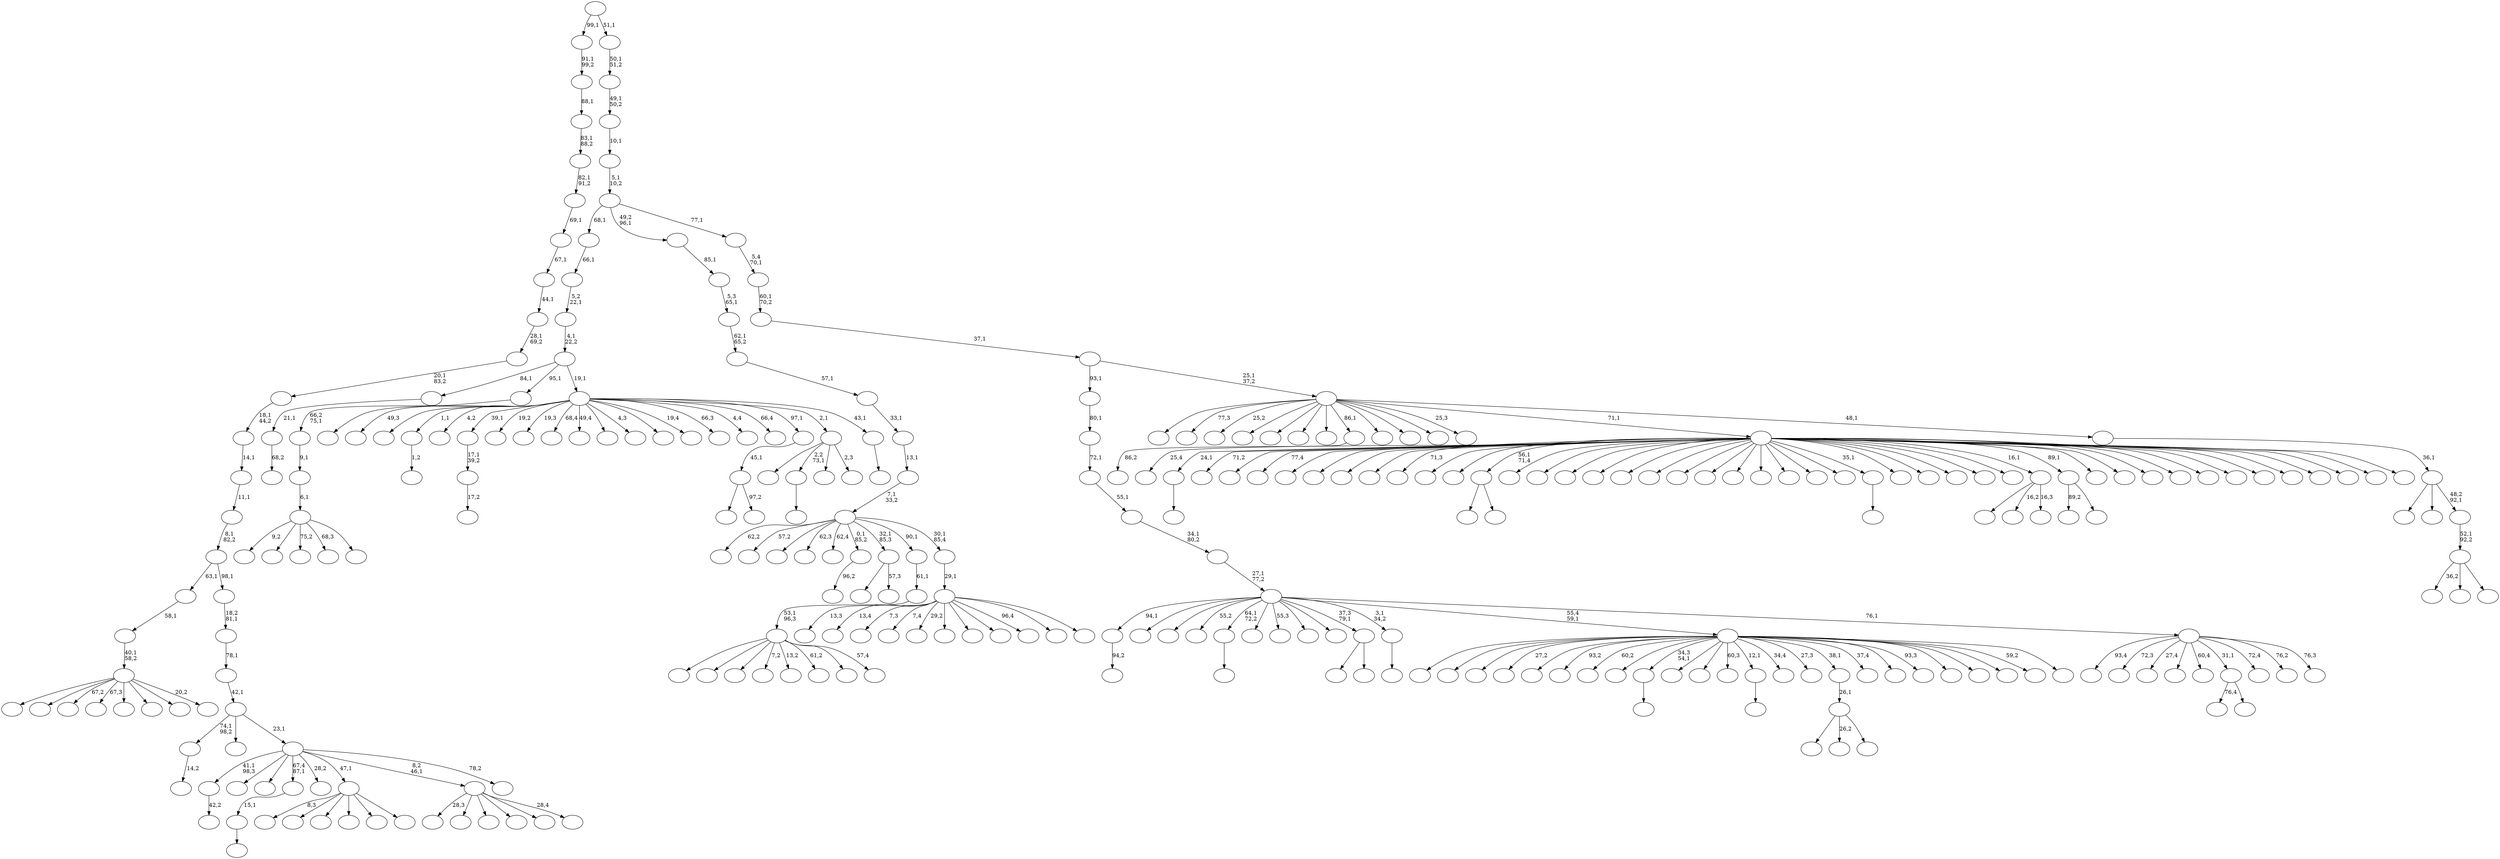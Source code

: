 digraph T {
	300 [label=""]
	299 [label=""]
	298 [label=""]
	297 [label=""]
	296 [label=""]
	295 [label=""]
	294 [label=""]
	293 [label=""]
	292 [label=""]
	291 [label=""]
	290 [label=""]
	289 [label=""]
	288 [label=""]
	287 [label=""]
	286 [label=""]
	285 [label=""]
	284 [label=""]
	283 [label=""]
	282 [label=""]
	281 [label=""]
	280 [label=""]
	279 [label=""]
	278 [label=""]
	277 [label=""]
	276 [label=""]
	275 [label=""]
	274 [label=""]
	273 [label=""]
	272 [label=""]
	271 [label=""]
	270 [label=""]
	269 [label=""]
	268 [label=""]
	267 [label=""]
	266 [label=""]
	265 [label=""]
	264 [label=""]
	263 [label=""]
	262 [label=""]
	261 [label=""]
	260 [label=""]
	259 [label=""]
	258 [label=""]
	257 [label=""]
	256 [label=""]
	255 [label=""]
	254 [label=""]
	253 [label=""]
	252 [label=""]
	251 [label=""]
	250 [label=""]
	249 [label=""]
	248 [label=""]
	247 [label=""]
	246 [label=""]
	245 [label=""]
	244 [label=""]
	243 [label=""]
	242 [label=""]
	241 [label=""]
	240 [label=""]
	239 [label=""]
	238 [label=""]
	237 [label=""]
	236 [label=""]
	235 [label=""]
	234 [label=""]
	233 [label=""]
	232 [label=""]
	231 [label=""]
	230 [label=""]
	229 [label=""]
	228 [label=""]
	227 [label=""]
	226 [label=""]
	225 [label=""]
	224 [label=""]
	223 [label=""]
	222 [label=""]
	221 [label=""]
	220 [label=""]
	219 [label=""]
	218 [label=""]
	217 [label=""]
	216 [label=""]
	215 [label=""]
	214 [label=""]
	213 [label=""]
	212 [label=""]
	211 [label=""]
	210 [label=""]
	209 [label=""]
	208 [label=""]
	207 [label=""]
	206 [label=""]
	205 [label=""]
	204 [label=""]
	203 [label=""]
	202 [label=""]
	201 [label=""]
	200 [label=""]
	199 [label=""]
	198 [label=""]
	197 [label=""]
	196 [label=""]
	195 [label=""]
	194 [label=""]
	193 [label=""]
	192 [label=""]
	191 [label=""]
	190 [label=""]
	189 [label=""]
	188 [label=""]
	187 [label=""]
	186 [label=""]
	185 [label=""]
	184 [label=""]
	183 [label=""]
	182 [label=""]
	181 [label=""]
	180 [label=""]
	179 [label=""]
	178 [label=""]
	177 [label=""]
	176 [label=""]
	175 [label=""]
	174 [label=""]
	173 [label=""]
	172 [label=""]
	171 [label=""]
	170 [label=""]
	169 [label=""]
	168 [label=""]
	167 [label=""]
	166 [label=""]
	165 [label=""]
	164 [label=""]
	163 [label=""]
	162 [label=""]
	161 [label=""]
	160 [label=""]
	159 [label=""]
	158 [label=""]
	157 [label=""]
	156 [label=""]
	155 [label=""]
	154 [label=""]
	153 [label=""]
	152 [label=""]
	151 [label=""]
	150 [label=""]
	149 [label=""]
	148 [label=""]
	147 [label=""]
	146 [label=""]
	145 [label=""]
	144 [label=""]
	143 [label=""]
	142 [label=""]
	141 [label=""]
	140 [label=""]
	139 [label=""]
	138 [label=""]
	137 [label=""]
	136 [label=""]
	135 [label=""]
	134 [label=""]
	133 [label=""]
	132 [label=""]
	131 [label=""]
	130 [label=""]
	129 [label=""]
	128 [label=""]
	127 [label=""]
	126 [label=""]
	125 [label=""]
	124 [label=""]
	123 [label=""]
	122 [label=""]
	121 [label=""]
	120 [label=""]
	119 [label=""]
	118 [label=""]
	117 [label=""]
	116 [label=""]
	115 [label=""]
	114 [label=""]
	113 [label=""]
	112 [label=""]
	111 [label=""]
	110 [label=""]
	109 [label=""]
	108 [label=""]
	107 [label=""]
	106 [label=""]
	105 [label=""]
	104 [label=""]
	103 [label=""]
	102 [label=""]
	101 [label=""]
	100 [label=""]
	99 [label=""]
	98 [label=""]
	97 [label=""]
	96 [label=""]
	95 [label=""]
	94 [label=""]
	93 [label=""]
	92 [label=""]
	91 [label=""]
	90 [label=""]
	89 [label=""]
	88 [label=""]
	87 [label=""]
	86 [label=""]
	85 [label=""]
	84 [label=""]
	83 [label=""]
	82 [label=""]
	81 [label=""]
	80 [label=""]
	79 [label=""]
	78 [label=""]
	77 [label=""]
	76 [label=""]
	75 [label=""]
	74 [label=""]
	73 [label=""]
	72 [label=""]
	71 [label=""]
	70 [label=""]
	69 [label=""]
	68 [label=""]
	67 [label=""]
	66 [label=""]
	65 [label=""]
	64 [label=""]
	63 [label=""]
	62 [label=""]
	61 [label=""]
	60 [label=""]
	59 [label=""]
	58 [label=""]
	57 [label=""]
	56 [label=""]
	55 [label=""]
	54 [label=""]
	53 [label=""]
	52 [label=""]
	51 [label=""]
	50 [label=""]
	49 [label=""]
	48 [label=""]
	47 [label=""]
	46 [label=""]
	45 [label=""]
	44 [label=""]
	43 [label=""]
	42 [label=""]
	41 [label=""]
	40 [label=""]
	39 [label=""]
	38 [label=""]
	37 [label=""]
	36 [label=""]
	35 [label=""]
	34 [label=""]
	33 [label=""]
	32 [label=""]
	31 [label=""]
	30 [label=""]
	29 [label=""]
	28 [label=""]
	27 [label=""]
	26 [label=""]
	25 [label=""]
	24 [label=""]
	23 [label=""]
	22 [label=""]
	21 [label=""]
	20 [label=""]
	19 [label=""]
	18 [label=""]
	17 [label=""]
	16 [label=""]
	15 [label=""]
	14 [label=""]
	13 [label=""]
	12 [label=""]
	11 [label=""]
	10 [label=""]
	9 [label=""]
	8 [label=""]
	7 [label=""]
	6 [label=""]
	5 [label=""]
	4 [label=""]
	3 [label=""]
	2 [label=""]
	1 [label=""]
	0 [label=""]
	293 -> 294 [label=""]
	287 -> 288 [label="94,2"]
	261 -> 262 [label="68,2"]
	260 -> 261 [label="21,1"]
	257 -> 258 [label="42,2"]
	247 -> 248 [label="1,2"]
	245 -> 246 [label=""]
	238 -> 239 [label="17,2"]
	237 -> 238 [label="17,1\n39,2"]
	224 -> 292 [label=""]
	224 -> 225 [label=""]
	218 -> 219 [label=""]
	197 -> 198 [label=""]
	187 -> 188 [label=""]
	186 -> 187 [label="15,1"]
	181 -> 182 [label="14,2"]
	169 -> 170 [label=""]
	163 -> 164 [label=""]
	154 -> 155 [label="86,2"]
	149 -> 250 [label=""]
	149 -> 152 [label="26,2"]
	149 -> 150 [label=""]
	148 -> 149 [label="26,1"]
	141 -> 142 [label="96,2"]
	124 -> 159 [label=""]
	124 -> 138 [label="16,2"]
	124 -> 125 [label="16,3"]
	122 -> 203 [label="89,2"]
	122 -> 123 [label=""]
	116 -> 241 [label=""]
	116 -> 117 [label=""]
	110 -> 259 [label="8,3"]
	110 -> 209 [label=""]
	110 -> 178 [label=""]
	110 -> 145 [label=""]
	110 -> 140 [label=""]
	110 -> 111 [label=""]
	105 -> 266 [label="9,2"]
	105 -> 242 [label=""]
	105 -> 189 [label="75,2"]
	105 -> 132 [label="68,3"]
	105 -> 106 [label=""]
	104 -> 105 [label="6,1"]
	103 -> 104 [label="9,1"]
	102 -> 103 [label="66,2\n75,1"]
	99 -> 256 [label=""]
	99 -> 100 [label="57,3"]
	95 -> 296 [label=""]
	95 -> 254 [label=""]
	95 -> 252 [label=""]
	95 -> 222 [label="7,2"]
	95 -> 192 [label="13,2"]
	95 -> 168 [label="61,2"]
	95 -> 165 [label=""]
	95 -> 96 [label="57,4"]
	94 -> 95 [label="53,1\n96,3"]
	93 -> 94 [label="61,1"]
	91 -> 160 [label="76,4"]
	91 -> 92 [label=""]
	89 -> 291 [label="28,3"]
	89 -> 271 [label=""]
	89 -> 194 [label=""]
	89 -> 139 [label=""]
	89 -> 136 [label=""]
	89 -> 90 [label="28,4"]
	81 -> 283 [label=""]
	81 -> 263 [label=""]
	81 -> 223 [label="67,2"]
	81 -> 208 [label="67,3"]
	81 -> 171 [label=""]
	81 -> 147 [label=""]
	81 -> 128 [label=""]
	81 -> 82 [label="20,2"]
	80 -> 81 [label="40,1\n58,2"]
	79 -> 80 [label="58,1"]
	77 -> 78 [label=""]
	75 -> 253 [label=""]
	75 -> 76 [label="97,2"]
	74 -> 75 [label="45,1"]
	71 -> 299 [label=""]
	71 -> 218 [label="2,2\n73,1"]
	71 -> 84 [label=""]
	71 -> 72 [label="2,3"]
	67 -> 300 [label=""]
	67 -> 297 [label=""]
	67 -> 284 [label=""]
	67 -> 281 [label="27,2"]
	67 -> 279 [label=""]
	67 -> 276 [label="93,2"]
	67 -> 229 [label="60,2"]
	67 -> 212 [label=""]
	67 -> 197 [label="34,3\n54,1"]
	67 -> 185 [label=""]
	67 -> 173 [label=""]
	67 -> 172 [label="60,3"]
	67 -> 169 [label="12,1"]
	67 -> 158 [label="34,4"]
	67 -> 156 [label="27,3"]
	67 -> 148 [label="38,1"]
	67 -> 146 [label="37,4"]
	67 -> 126 [label=""]
	67 -> 120 [label="93,3"]
	67 -> 115 [label=""]
	67 -> 114 [label=""]
	67 -> 101 [label=""]
	67 -> 86 [label="59,2"]
	67 -> 68 [label=""]
	64 -> 226 [label="93,4"]
	64 -> 200 [label="72,3"]
	64 -> 199 [label="27,4"]
	64 -> 137 [label=""]
	64 -> 134 [label="60,4"]
	64 -> 91 [label="31,1"]
	64 -> 83 [label="72,4"]
	64 -> 73 [label="76,2"]
	64 -> 65 [label="76,3"]
	63 -> 287 [label="94,1"]
	63 -> 286 [label=""]
	63 -> 280 [label=""]
	63 -> 277 [label="55,2"]
	63 -> 245 [label="64,1\n72,2"]
	63 -> 220 [label=""]
	63 -> 193 [label="55,3"]
	63 -> 162 [label=""]
	63 -> 121 [label=""]
	63 -> 116 [label="37,3\n79,1"]
	63 -> 77 [label="3,1\n34,2"]
	63 -> 67 [label="55,4\n59,1"]
	63 -> 64 [label="76,1"]
	62 -> 63 [label="27,1\n77,2"]
	61 -> 62 [label="34,1\n80,2"]
	60 -> 61 [label="55,1"]
	59 -> 60 [label="72,1"]
	58 -> 59 [label="80,1"]
	56 -> 57 [label=""]
	55 -> 298 [label=""]
	55 -> 273 [label="49,3"]
	55 -> 249 [label=""]
	55 -> 247 [label="1,1"]
	55 -> 243 [label="4,2"]
	55 -> 237 [label="39,1"]
	55 -> 236 [label="19,2"]
	55 -> 232 [label="19,3"]
	55 -> 230 [label="68,4"]
	55 -> 221 [label="49,4"]
	55 -> 215 [label=""]
	55 -> 214 [label="4,3"]
	55 -> 190 [label=""]
	55 -> 151 [label="19,4"]
	55 -> 143 [label="66,3"]
	55 -> 135 [label="4,4"]
	55 -> 130 [label="66,4"]
	55 -> 74 [label="97,1"]
	55 -> 71 [label="2,1"]
	55 -> 56 [label="43,1"]
	54 -> 260 [label="84,1"]
	54 -> 102 [label="95,1"]
	54 -> 55 [label="19,1"]
	53 -> 54 [label="4,1\n22,2"]
	52 -> 53 [label="5,2\n22,1"]
	51 -> 52 [label="66,1"]
	48 -> 285 [label="13,3"]
	48 -> 275 [label="13,4"]
	48 -> 244 [label="7,3"]
	48 -> 240 [label="7,4"]
	48 -> 196 [label="29,2"]
	48 -> 184 [label=""]
	48 -> 177 [label=""]
	48 -> 144 [label=""]
	48 -> 87 [label="96,4"]
	48 -> 50 [label=""]
	48 -> 49 [label=""]
	47 -> 48 [label="29,1"]
	46 -> 267 [label="62,2"]
	46 -> 235 [label="57,2"]
	46 -> 231 [label=""]
	46 -> 227 [label="62,3"]
	46 -> 211 [label="62,4"]
	46 -> 141 [label="0,1\n85,2"]
	46 -> 99 [label="32,1\n85,3"]
	46 -> 93 [label="90,1"]
	46 -> 47 [label="30,1\n85,4"]
	45 -> 46 [label="7,1\n33,2"]
	44 -> 45 [label="13,1"]
	43 -> 44 [label="33,1"]
	42 -> 43 [label="57,1"]
	41 -> 42 [label="62,1\n65,2"]
	40 -> 41 [label="5,3\n65,1"]
	39 -> 40 [label="85,1"]
	36 -> 257 [label="41,1\n98,3"]
	36 -> 206 [label=""]
	36 -> 195 [label=""]
	36 -> 186 [label="67,4\n87,1"]
	36 -> 180 [label="28,2"]
	36 -> 110 [label="47,1"]
	36 -> 89 [label="8,2\n46,1"]
	36 -> 37 [label="78,2"]
	35 -> 181 [label="74,1\n98,2"]
	35 -> 119 [label=""]
	35 -> 36 [label="23,1"]
	34 -> 35 [label="42,1"]
	33 -> 34 [label="78,1"]
	32 -> 33 [label="18,2\n81,1"]
	31 -> 79 [label="63,1"]
	31 -> 32 [label="98,1"]
	30 -> 31 [label="8,1\n82,2"]
	29 -> 30 [label="11,1"]
	28 -> 29 [label="14,1"]
	27 -> 28 [label="18,1\n44,2"]
	26 -> 27 [label="20,1\n83,2"]
	25 -> 26 [label="28,1\n69,2"]
	24 -> 25 [label="44,1"]
	23 -> 24 [label="67,1"]
	22 -> 23 [label="69,1"]
	21 -> 22 [label="82,1\n91,2"]
	20 -> 21 [label="83,1\n88,2"]
	19 -> 20 [label="88,1"]
	18 -> 19 [label="91,1\n99,2"]
	16 -> 295 [label="25,4"]
	16 -> 293 [label="24,1"]
	16 -> 289 [label="71,2"]
	16 -> 282 [label=""]
	16 -> 278 [label="77,4"]
	16 -> 268 [label=""]
	16 -> 265 [label=""]
	16 -> 264 [label=""]
	16 -> 255 [label=""]
	16 -> 234 [label="71,3"]
	16 -> 233 [label=""]
	16 -> 228 [label=""]
	16 -> 224 [label="56,1\n71,4"]
	16 -> 217 [label=""]
	16 -> 216 [label=""]
	16 -> 213 [label=""]
	16 -> 210 [label=""]
	16 -> 207 [label=""]
	16 -> 205 [label=""]
	16 -> 204 [label=""]
	16 -> 202 [label=""]
	16 -> 191 [label=""]
	16 -> 179 [label=""]
	16 -> 176 [label=""]
	16 -> 167 [label=""]
	16 -> 166 [label=""]
	16 -> 163 [label="35,1"]
	16 -> 161 [label=""]
	16 -> 157 [label=""]
	16 -> 133 [label=""]
	16 -> 131 [label=""]
	16 -> 129 [label=""]
	16 -> 124 [label="16,1"]
	16 -> 122 [label="89,1"]
	16 -> 118 [label=""]
	16 -> 113 [label=""]
	16 -> 112 [label=""]
	16 -> 108 [label=""]
	16 -> 107 [label=""]
	16 -> 98 [label=""]
	16 -> 97 [label=""]
	16 -> 85 [label=""]
	16 -> 70 [label=""]
	16 -> 69 [label=""]
	16 -> 38 [label=""]
	16 -> 17 [label=""]
	14 -> 290 [label="36,2"]
	14 -> 153 [label=""]
	14 -> 15 [label=""]
	13 -> 14 [label="52,1\n92,2"]
	12 -> 269 [label=""]
	12 -> 175 [label=""]
	12 -> 13 [label="48,2\n92,1"]
	11 -> 12 [label="36,1"]
	10 -> 274 [label=""]
	10 -> 272 [label="77,3"]
	10 -> 270 [label="25,2"]
	10 -> 251 [label=""]
	10 -> 201 [label=""]
	10 -> 183 [label=""]
	10 -> 174 [label=""]
	10 -> 154 [label="86,1"]
	10 -> 127 [label=""]
	10 -> 109 [label=""]
	10 -> 88 [label=""]
	10 -> 66 [label="25,3"]
	10 -> 16 [label="71,1"]
	10 -> 11 [label="48,1"]
	9 -> 58 [label="93,1"]
	9 -> 10 [label="25,1\n37,2"]
	8 -> 9 [label="37,1"]
	7 -> 8 [label="60,1\n70,2"]
	6 -> 7 [label="5,4\n70,1"]
	5 -> 51 [label="68,1"]
	5 -> 39 [label="49,2\n96,1"]
	5 -> 6 [label="77,1"]
	4 -> 5 [label="5,1\n10,2"]
	3 -> 4 [label="10,1"]
	2 -> 3 [label="49,1\n50,2"]
	1 -> 2 [label="50,1\n51,2"]
	0 -> 18 [label="99,1"]
	0 -> 1 [label="51,1"]
}
